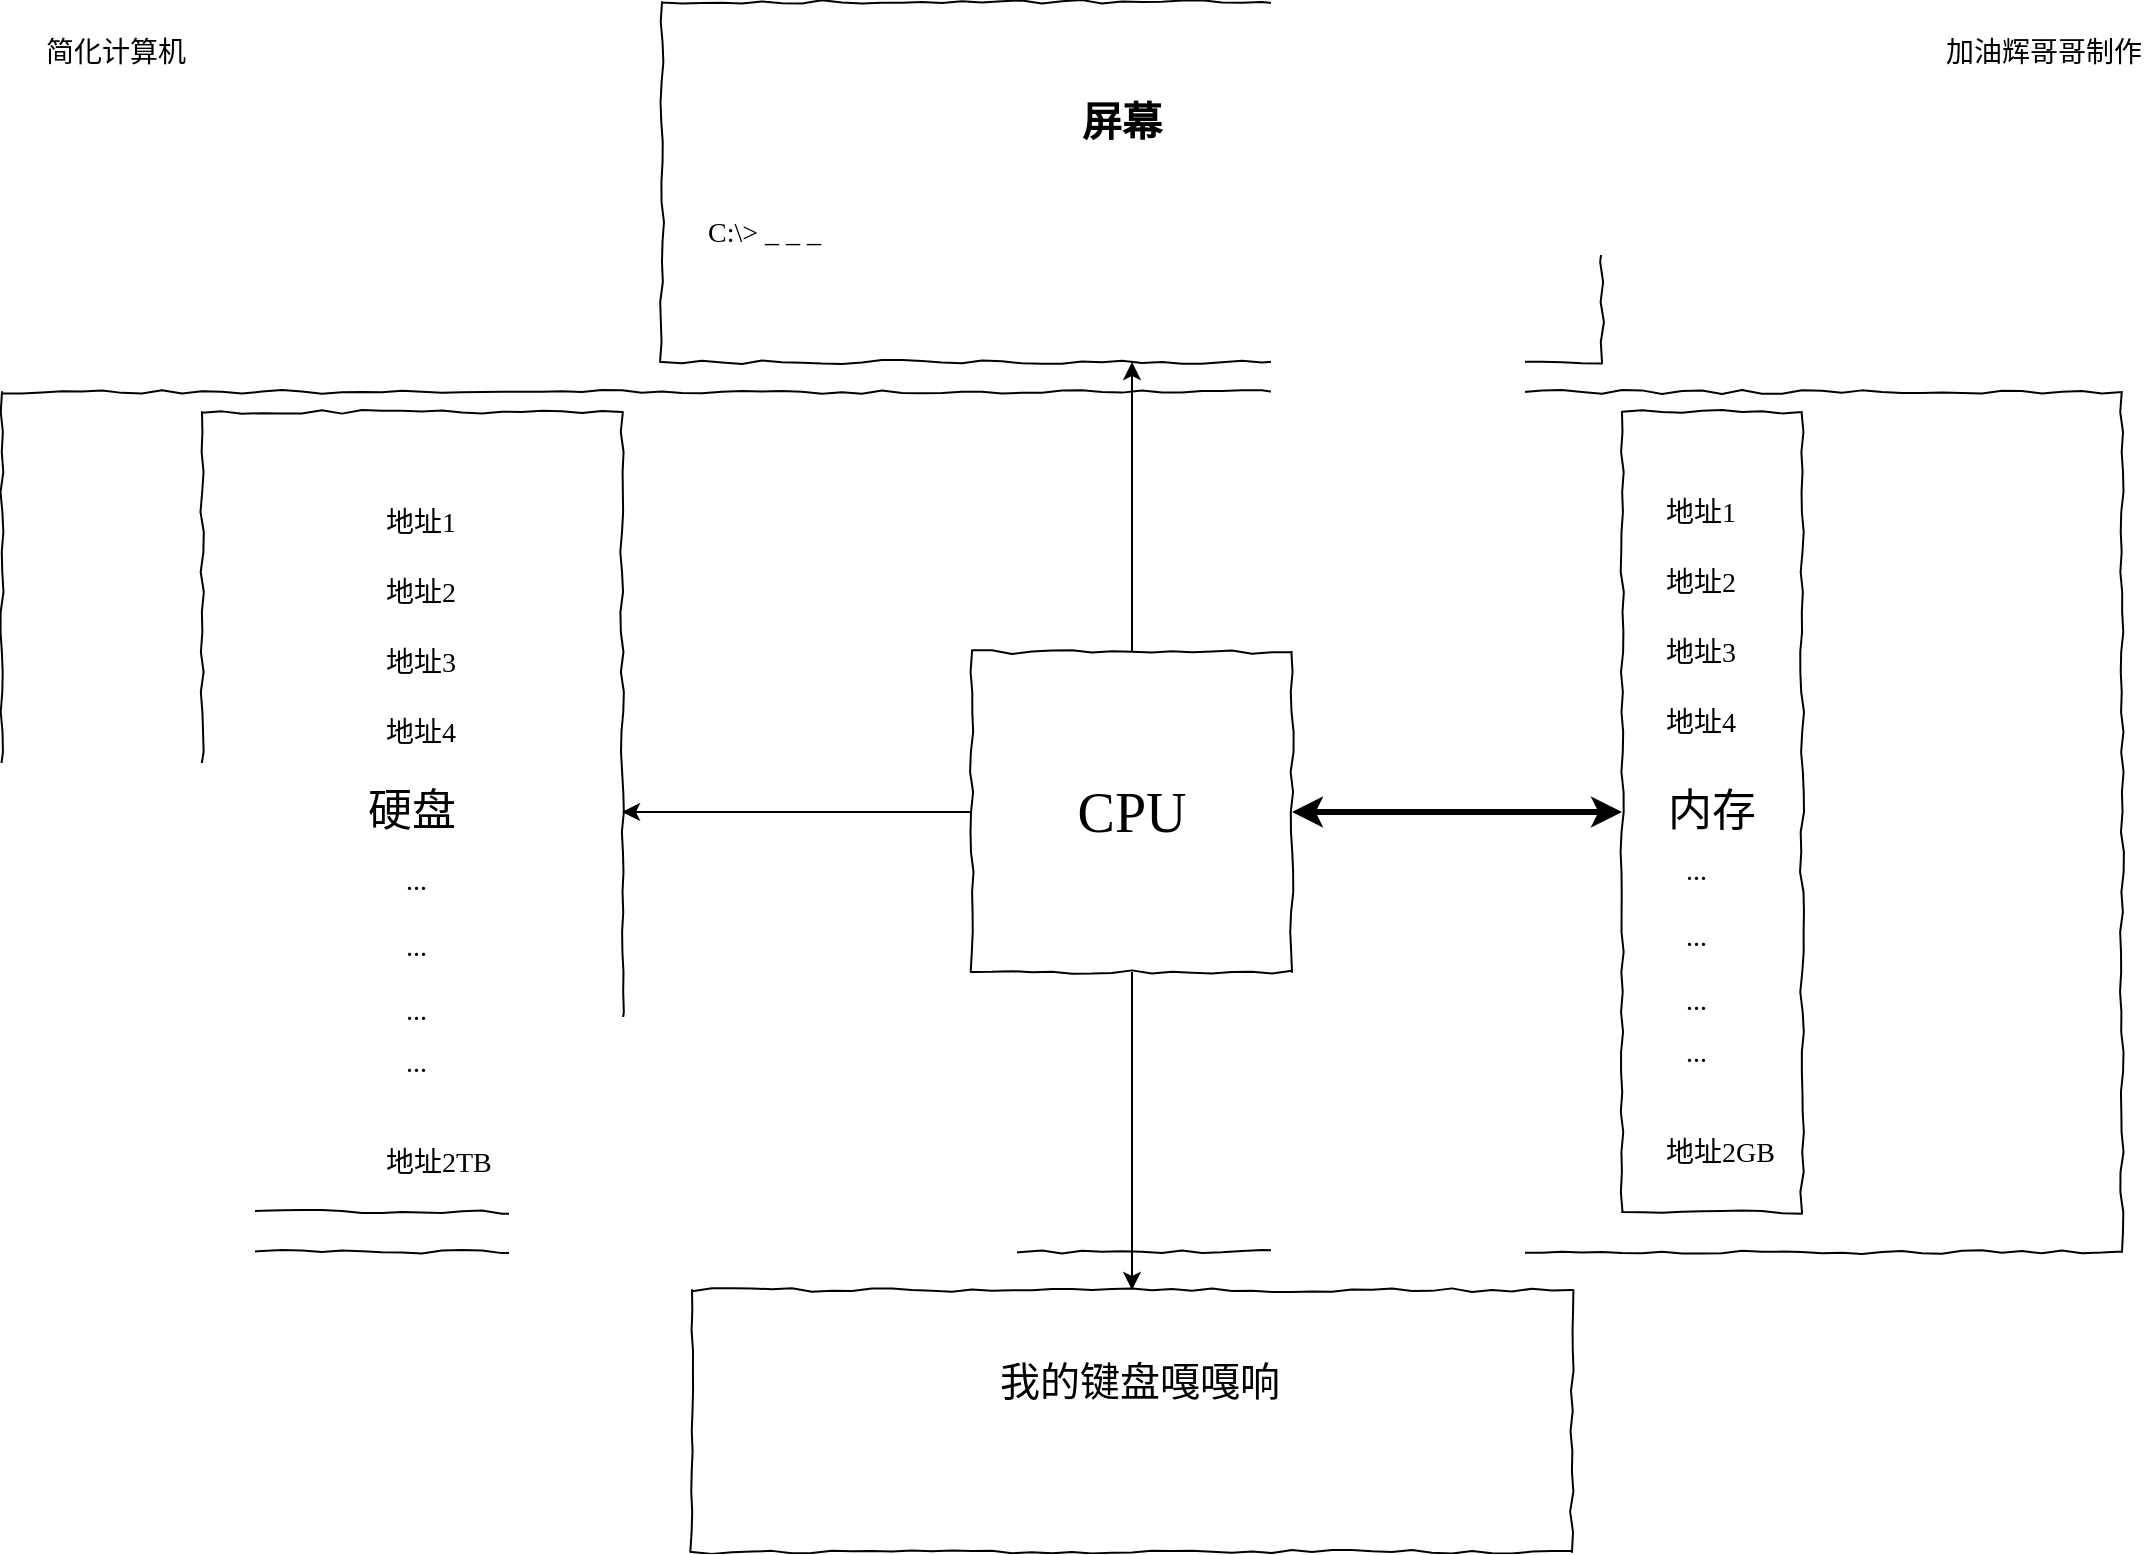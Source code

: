 <mxfile version="12.7.4" type="github">
  <diagram name="Page-1" id="03018318-947c-dd8e-b7a3-06fadd420f32">
    <mxGraphModel dx="2062" dy="1150" grid="1" gridSize="10" guides="1" tooltips="1" connect="1" arrows="1" fold="1" page="1" pageScale="1" pageWidth="1100" pageHeight="850" background="#ffffff" math="0" shadow="0">
      <root>
        <mxCell id="0" />
        <mxCell id="1" parent="0" />
        <mxCell id="677b7b8949515195-1" value="" style="whiteSpace=wrap;html=1;rounded=0;shadow=0;labelBackgroundColor=none;strokeColor=#000000;strokeWidth=1;fillColor=none;fontFamily=Verdana;fontSize=12;fontColor=#000000;align=center;comic=1;" parent="1" vertex="1">
          <mxGeometry x="20" y="220" width="1060" height="430" as="geometry" />
        </mxCell>
        <mxCell id="Vwc_xMeplZCHSkBFsZtn-7" style="edgeStyle=orthogonalEdgeStyle;rounded=0;orthogonalLoop=1;jettySize=auto;html=1;exitX=1;exitY=0.5;exitDx=0;exitDy=0;strokeWidth=3;startArrow=classic;startFill=1;" parent="1" source="677b7b8949515195-2" target="677b7b8949515195-25" edge="1">
          <mxGeometry relative="1" as="geometry" />
        </mxCell>
        <mxCell id="Vwc_xMeplZCHSkBFsZtn-8" style="edgeStyle=orthogonalEdgeStyle;rounded=0;orthogonalLoop=1;jettySize=auto;html=1;exitX=0.5;exitY=1;exitDx=0;exitDy=0;entryX=0.5;entryY=0;entryDx=0;entryDy=0;" parent="1" source="677b7b8949515195-2" target="677b7b8949515195-15" edge="1">
          <mxGeometry relative="1" as="geometry" />
        </mxCell>
        <mxCell id="Vwc_xMeplZCHSkBFsZtn-17" style="edgeStyle=orthogonalEdgeStyle;rounded=0;orthogonalLoop=1;jettySize=auto;html=1;exitX=0.5;exitY=0;exitDx=0;exitDy=0;" parent="1" source="677b7b8949515195-2" target="677b7b8949515195-10" edge="1">
          <mxGeometry relative="1" as="geometry" />
        </mxCell>
        <mxCell id="Vwc_xMeplZCHSkBFsZtn-31" style="edgeStyle=orthogonalEdgeStyle;rounded=0;orthogonalLoop=1;jettySize=auto;html=1;exitX=0;exitY=0.5;exitDx=0;exitDy=0;entryX=1;entryY=0.5;entryDx=0;entryDy=0;" parent="1" source="677b7b8949515195-2" target="Vwc_xMeplZCHSkBFsZtn-21" edge="1">
          <mxGeometry relative="1" as="geometry" />
        </mxCell>
        <mxCell id="677b7b8949515195-2" value="CPU" style="whiteSpace=wrap;html=1;rounded=0;shadow=0;labelBackgroundColor=none;strokeWidth=1;fontFamily=Verdana;fontSize=28;align=center;comic=1;" parent="1" vertex="1">
          <mxGeometry x="505" y="350" width="160" height="160" as="geometry" />
        </mxCell>
        <mxCell id="677b7b8949515195-7" value="加油辉哥哥制作" style="text;html=1;points=[];align=left;verticalAlign=top;spacingTop=-4;fontSize=14;fontFamily=Verdana" parent="1" vertex="1">
          <mxGeometry x="990" y="40" width="60" height="20" as="geometry" />
        </mxCell>
        <mxCell id="677b7b8949515195-10" value="" style="whiteSpace=wrap;html=1;rounded=0;shadow=0;labelBackgroundColor=none;strokeWidth=1;fillColor=none;fontFamily=Verdana;fontSize=12;align=center;comic=1;" parent="1" vertex="1">
          <mxGeometry x="350" y="25" width="470" height="180" as="geometry" />
        </mxCell>
        <mxCell id="677b7b8949515195-12" value="C:\&amp;gt; _ _ _" style="text;html=1;points=[];align=left;verticalAlign=top;spacingTop=-4;fontSize=14;fontFamily=Verdana" parent="1" vertex="1">
          <mxGeometry x="371" y="130" width="187" height="75" as="geometry" />
        </mxCell>
        <mxCell id="677b7b8949515195-15" value="&lt;div style=&quot;text-align: justify ; font-size: 20px&quot;&gt;&lt;br&gt;&lt;/div&gt;" style="whiteSpace=wrap;html=1;rounded=0;shadow=0;labelBackgroundColor=none;strokeWidth=1;fillColor=none;fontFamily=Verdana;fontSize=12;align=center;verticalAlign=top;spacing=10;comic=1;" parent="1" vertex="1">
          <mxGeometry x="365" y="669" width="440" height="131" as="geometry" />
        </mxCell>
        <mxCell id="677b7b8949515195-25" value="&lt;font style=&quot;font-size: 22px&quot;&gt;内存&lt;/font&gt;" style="whiteSpace=wrap;html=1;rounded=0;shadow=0;labelBackgroundColor=none;strokeWidth=1;fillColor=none;fontFamily=Verdana;fontSize=12;align=center;comic=1;" parent="1" vertex="1">
          <mxGeometry x="830" y="230" width="90" height="400" as="geometry" />
        </mxCell>
        <mxCell id="677b7b8949515195-44" value="地址1" style="text;html=1;points=[];align=left;verticalAlign=top;spacingTop=-4;fontSize=14;fontFamily=Verdana" parent="1" vertex="1">
          <mxGeometry x="850" y="270" width="70" height="20" as="geometry" />
        </mxCell>
        <mxCell id="677b7b8949515195-45" value="地址2" style="text;html=1;points=[];align=left;verticalAlign=top;spacingTop=-4;fontSize=14;fontFamily=Verdana" parent="1" vertex="1">
          <mxGeometry x="850" y="305" width="70" height="20" as="geometry" />
        </mxCell>
        <mxCell id="677b7b8949515195-46" value="地址3" style="text;html=1;points=[];align=left;verticalAlign=top;spacingTop=-4;fontSize=14;fontFamily=Verdana" parent="1" vertex="1">
          <mxGeometry x="850" y="340" width="70" height="20" as="geometry" />
        </mxCell>
        <mxCell id="677b7b8949515195-47" value="地址4" style="text;html=1;points=[];align=left;verticalAlign=top;spacingTop=-4;fontSize=14;fontFamily=Verdana" parent="1" vertex="1">
          <mxGeometry x="850" y="375" width="60" height="20" as="geometry" />
        </mxCell>
        <mxCell id="677b7b8949515195-49" value="地址2GB" style="text;html=1;points=[];align=left;verticalAlign=top;spacingTop=-4;fontSize=14;fontFamily=Verdana" parent="1" vertex="1">
          <mxGeometry x="850" y="590" width="60" height="20" as="geometry" />
        </mxCell>
        <mxCell id="Vwc_xMeplZCHSkBFsZtn-1" value="..." style="text;html=1;points=[];align=left;verticalAlign=top;spacingTop=-4;fontSize=14;fontFamily=Verdana" parent="1" vertex="1">
          <mxGeometry x="860" y="449" width="40" height="20" as="geometry" />
        </mxCell>
        <mxCell id="Vwc_xMeplZCHSkBFsZtn-2" value="..." style="text;html=1;points=[];align=left;verticalAlign=top;spacingTop=-4;fontSize=14;fontFamily=Verdana" parent="1" vertex="1">
          <mxGeometry x="860" y="482" width="50" height="20" as="geometry" />
        </mxCell>
        <mxCell id="Vwc_xMeplZCHSkBFsZtn-3" value="..." style="text;html=1;points=[];align=left;verticalAlign=top;spacingTop=-4;fontSize=14;fontFamily=Verdana" parent="1" vertex="1">
          <mxGeometry x="860" y="514" width="50" height="20" as="geometry" />
        </mxCell>
        <mxCell id="Vwc_xMeplZCHSkBFsZtn-4" value="..." style="text;html=1;points=[];align=left;verticalAlign=top;spacingTop=-4;fontSize=14;fontFamily=Verdana" parent="1" vertex="1">
          <mxGeometry x="860" y="540" width="50" height="20" as="geometry" />
        </mxCell>
        <mxCell id="Vwc_xMeplZCHSkBFsZtn-10" value="&lt;font style=&quot;font-size: 20px&quot;&gt;我的键盘嘎嘎响&lt;/font&gt;" style="text;html=1;points=[];align=left;verticalAlign=top;spacingTop=-4;fontSize=14;fontFamily=Verdana;horizontal=1;" parent="1" vertex="1">
          <mxGeometry x="517" y="700" width="170" height="20" as="geometry" />
        </mxCell>
        <mxCell id="Vwc_xMeplZCHSkBFsZtn-16" value="&lt;font style=&quot;font-size: 20px&quot;&gt;屏幕&lt;/font&gt;" style="text;html=1;points=[];align=left;verticalAlign=top;spacingTop=-4;fontSize=14;fontFamily=Verdana;horizontal=1;fontStyle=1" parent="1" vertex="1">
          <mxGeometry x="558" y="70" width="107" height="20" as="geometry" />
        </mxCell>
        <mxCell id="Vwc_xMeplZCHSkBFsZtn-21" value="&lt;font style=&quot;font-size: 22px&quot;&gt;硬盘&lt;/font&gt;" style="whiteSpace=wrap;html=1;rounded=0;shadow=0;labelBackgroundColor=none;strokeWidth=1;fillColor=none;fontFamily=Verdana;fontSize=12;align=center;comic=1;" parent="1" vertex="1">
          <mxGeometry x="120" y="230" width="210" height="400" as="geometry" />
        </mxCell>
        <mxCell id="Vwc_xMeplZCHSkBFsZtn-22" value="地址1" style="text;html=1;points=[];align=left;verticalAlign=top;spacingTop=-4;fontSize=14;fontFamily=Verdana" parent="1" vertex="1">
          <mxGeometry x="210" y="275" width="70" height="20" as="geometry" />
        </mxCell>
        <mxCell id="Vwc_xMeplZCHSkBFsZtn-23" value="地址2" style="text;html=1;points=[];align=left;verticalAlign=top;spacingTop=-4;fontSize=14;fontFamily=Verdana" parent="1" vertex="1">
          <mxGeometry x="210" y="310" width="70" height="20" as="geometry" />
        </mxCell>
        <mxCell id="Vwc_xMeplZCHSkBFsZtn-24" value="地址3" style="text;html=1;points=[];align=left;verticalAlign=top;spacingTop=-4;fontSize=14;fontFamily=Verdana" parent="1" vertex="1">
          <mxGeometry x="210" y="345" width="70" height="20" as="geometry" />
        </mxCell>
        <mxCell id="Vwc_xMeplZCHSkBFsZtn-25" value="地址4" style="text;html=1;points=[];align=left;verticalAlign=top;spacingTop=-4;fontSize=14;fontFamily=Verdana" parent="1" vertex="1">
          <mxGeometry x="210" y="380" width="60" height="20" as="geometry" />
        </mxCell>
        <mxCell id="Vwc_xMeplZCHSkBFsZtn-26" value="地址2TB" style="text;html=1;points=[];align=left;verticalAlign=top;spacingTop=-4;fontSize=14;fontFamily=Verdana" parent="1" vertex="1">
          <mxGeometry x="210" y="595" width="60" height="20" as="geometry" />
        </mxCell>
        <mxCell id="Vwc_xMeplZCHSkBFsZtn-27" value="..." style="text;html=1;points=[];align=left;verticalAlign=top;spacingTop=-4;fontSize=14;fontFamily=Verdana" parent="1" vertex="1">
          <mxGeometry x="220" y="454" width="40" height="20" as="geometry" />
        </mxCell>
        <mxCell id="Vwc_xMeplZCHSkBFsZtn-28" value="..." style="text;html=1;points=[];align=left;verticalAlign=top;spacingTop=-4;fontSize=14;fontFamily=Verdana" parent="1" vertex="1">
          <mxGeometry x="220" y="487" width="50" height="20" as="geometry" />
        </mxCell>
        <mxCell id="Vwc_xMeplZCHSkBFsZtn-29" value="..." style="text;html=1;points=[];align=left;verticalAlign=top;spacingTop=-4;fontSize=14;fontFamily=Verdana" parent="1" vertex="1">
          <mxGeometry x="220" y="519" width="50" height="20" as="geometry" />
        </mxCell>
        <mxCell id="Vwc_xMeplZCHSkBFsZtn-30" value="..." style="text;html=1;points=[];align=left;verticalAlign=top;spacingTop=-4;fontSize=14;fontFamily=Verdana" parent="1" vertex="1">
          <mxGeometry x="220" y="545" width="50" height="20" as="geometry" />
        </mxCell>
        <mxCell id="Vwc_xMeplZCHSkBFsZtn-32" value="简化计算机" style="text;html=1;points=[];align=left;verticalAlign=top;spacingTop=-4;fontSize=14;fontFamily=Verdana" parent="1" vertex="1">
          <mxGeometry x="40" y="40" width="60" height="20" as="geometry" />
        </mxCell>
      </root>
    </mxGraphModel>
  </diagram>
</mxfile>
